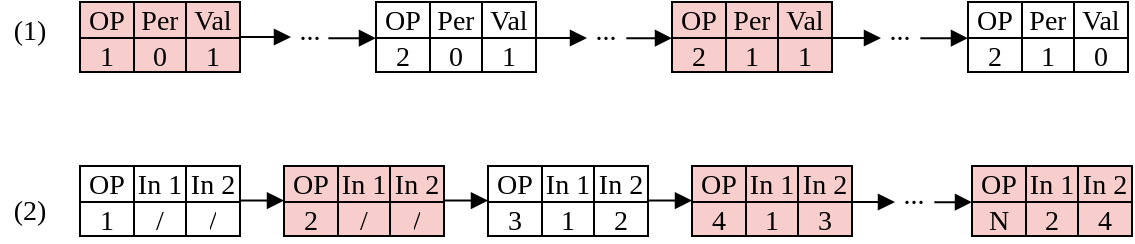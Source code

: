 <mxfile version="24.7.2" type="github">
  <diagram name="第 1 页" id="wWWji1S4WTed1VP1iQNv">
    <mxGraphModel dx="810" dy="458" grid="1" gridSize="10" guides="1" tooltips="1" connect="1" arrows="1" fold="1" page="1" pageScale="1" pageWidth="827" pageHeight="1169" math="0" shadow="0">
      <root>
        <mxCell id="0" />
        <mxCell id="1" parent="0" />
        <mxCell id="07GPoM1qew-r4MaV3AXR-14" value="&lt;font style=&quot;font-size: 14px;&quot;&gt;(1)&lt;/font&gt;" style="text;html=1;align=center;verticalAlign=middle;whiteSpace=wrap;rounded=0;fontFamily=Times New Roman;fontSize=14;" parent="1" vertex="1">
          <mxGeometry y="260" width="30" height="30" as="geometry" />
        </mxCell>
        <mxCell id="07GPoM1qew-r4MaV3AXR-15" value="&lt;font style=&quot;font-size: 14px;&quot;&gt;(2)&lt;/font&gt;" style="text;html=1;align=center;verticalAlign=middle;whiteSpace=wrap;rounded=0;fontFamily=Times New Roman;fontSize=14;" parent="1" vertex="1">
          <mxGeometry y="350" width="30" height="30" as="geometry" />
        </mxCell>
        <mxCell id="8Hu3aN6Surj9BdlVhD6L-63" style="edgeStyle=orthogonalEdgeStyle;rounded=0;orthogonalLoop=1;jettySize=auto;html=1;exitX=1;exitY=0.5;exitDx=0;exitDy=0;endArrow=block;endFill=1;entryX=0.024;entryY=0.831;entryDx=0;entryDy=0;entryPerimeter=0;verticalAlign=bottom;fontFamily=Times New Roman;fontSize=14;" parent="1" source="8Hu3aN6Surj9BdlVhD6L-9" target="8Hu3aN6Surj9BdlVhD6L-65" edge="1">
          <mxGeometry relative="1" as="geometry">
            <mxPoint x="140" y="277.381" as="targetPoint" />
          </mxGeometry>
        </mxCell>
        <mxCell id="8Hu3aN6Surj9BdlVhD6L-9" value="" style="shape=table;startSize=0;container=1;collapsible=0;childLayout=tableLayout;fillColor=#F8CECC;verticalAlign=bottom;fillStyle=auto;strokeColor=default;fontFamily=Times New Roman;fontSize=14;" parent="1" vertex="1">
          <mxGeometry x="40" y="260" width="80" height="35" as="geometry" />
        </mxCell>
        <mxCell id="8Hu3aN6Surj9BdlVhD6L-10" value="" style="shape=tableRow;horizontal=0;startSize=0;swimlaneHead=0;swimlaneBody=0;strokeColor=inherit;top=0;left=0;bottom=0;right=0;collapsible=0;dropTarget=0;fillColor=none;points=[[0,0.5],[1,0.5]];portConstraint=eastwest;verticalAlign=bottom;fontFamily=Times New Roman;fontSize=14;" parent="8Hu3aN6Surj9BdlVhD6L-9" vertex="1">
          <mxGeometry width="80" height="18" as="geometry" />
        </mxCell>
        <mxCell id="8Hu3aN6Surj9BdlVhD6L-11" value="OP" style="shape=partialRectangle;html=1;whiteSpace=wrap;connectable=0;strokeColor=inherit;overflow=hidden;fillColor=none;top=0;left=0;bottom=0;right=0;pointerEvents=1;verticalAlign=bottom;fontFamily=Times New Roman;fontSize=14;" parent="8Hu3aN6Surj9BdlVhD6L-10" vertex="1">
          <mxGeometry width="27" height="18" as="geometry">
            <mxRectangle width="27" height="18" as="alternateBounds" />
          </mxGeometry>
        </mxCell>
        <mxCell id="8Hu3aN6Surj9BdlVhD6L-12" value="Per" style="shape=partialRectangle;html=1;whiteSpace=wrap;connectable=0;strokeColor=inherit;overflow=hidden;fillColor=none;top=0;left=0;bottom=0;right=0;pointerEvents=1;verticalAlign=bottom;fontFamily=Times New Roman;fontSize=14;" parent="8Hu3aN6Surj9BdlVhD6L-10" vertex="1">
          <mxGeometry x="27" width="26" height="18" as="geometry">
            <mxRectangle width="26" height="18" as="alternateBounds" />
          </mxGeometry>
        </mxCell>
        <mxCell id="8Hu3aN6Surj9BdlVhD6L-13" value="Val" style="shape=partialRectangle;html=1;whiteSpace=wrap;connectable=0;strokeColor=inherit;overflow=hidden;fillColor=none;top=0;left=0;bottom=0;right=0;pointerEvents=1;verticalAlign=bottom;fontFamily=Times New Roman;fontSize=14;" parent="8Hu3aN6Surj9BdlVhD6L-10" vertex="1">
          <mxGeometry x="53" width="27" height="18" as="geometry">
            <mxRectangle width="27" height="18" as="alternateBounds" />
          </mxGeometry>
        </mxCell>
        <mxCell id="8Hu3aN6Surj9BdlVhD6L-14" value="" style="shape=tableRow;horizontal=0;startSize=0;swimlaneHead=0;swimlaneBody=0;strokeColor=inherit;top=0;left=0;bottom=0;right=0;collapsible=0;dropTarget=0;fillColor=none;points=[[0,0.5],[1,0.5]];portConstraint=eastwest;verticalAlign=bottom;fontFamily=Times New Roman;fontSize=14;" parent="8Hu3aN6Surj9BdlVhD6L-9" vertex="1">
          <mxGeometry y="18" width="80" height="17" as="geometry" />
        </mxCell>
        <mxCell id="8Hu3aN6Surj9BdlVhD6L-15" value="1" style="shape=partialRectangle;html=1;whiteSpace=wrap;connectable=0;strokeColor=inherit;overflow=hidden;fillColor=none;top=0;left=0;bottom=0;right=0;pointerEvents=1;verticalAlign=bottom;fontFamily=Times New Roman;fontSize=14;" parent="8Hu3aN6Surj9BdlVhD6L-14" vertex="1">
          <mxGeometry width="27" height="17" as="geometry">
            <mxRectangle width="27" height="17" as="alternateBounds" />
          </mxGeometry>
        </mxCell>
        <mxCell id="8Hu3aN6Surj9BdlVhD6L-16" value="0" style="shape=partialRectangle;html=1;whiteSpace=wrap;connectable=0;strokeColor=inherit;overflow=hidden;fillColor=none;top=0;left=0;bottom=0;right=0;pointerEvents=1;verticalAlign=bottom;fontFamily=Times New Roman;fontSize=14;" parent="8Hu3aN6Surj9BdlVhD6L-14" vertex="1">
          <mxGeometry x="27" width="26" height="17" as="geometry">
            <mxRectangle width="26" height="17" as="alternateBounds" />
          </mxGeometry>
        </mxCell>
        <mxCell id="8Hu3aN6Surj9BdlVhD6L-17" value="1" style="shape=partialRectangle;html=1;whiteSpace=wrap;connectable=0;strokeColor=inherit;overflow=hidden;fillColor=none;top=0;left=0;bottom=0;right=0;pointerEvents=1;verticalAlign=bottom;fontFamily=Times New Roman;fontSize=14;" parent="8Hu3aN6Surj9BdlVhD6L-14" vertex="1">
          <mxGeometry x="53" width="27" height="17" as="geometry">
            <mxRectangle width="27" height="17" as="alternateBounds" />
          </mxGeometry>
        </mxCell>
        <mxCell id="8Hu3aN6Surj9BdlVhD6L-36" value="" style="shape=table;startSize=0;container=1;collapsible=0;childLayout=tableLayout;fillColor=none;verticalAlign=bottom;fillStyle=hatch;fontFamily=Times New Roman;fontSize=14;" parent="1" vertex="1">
          <mxGeometry x="188" y="260" width="80" height="35" as="geometry" />
        </mxCell>
        <mxCell id="8Hu3aN6Surj9BdlVhD6L-37" value="" style="shape=tableRow;horizontal=0;startSize=0;swimlaneHead=0;swimlaneBody=0;strokeColor=inherit;top=0;left=0;bottom=0;right=0;collapsible=0;dropTarget=0;fillColor=none;points=[[0,0.5],[1,0.5]];portConstraint=eastwest;verticalAlign=bottom;fontFamily=Times New Roman;fontSize=14;" parent="8Hu3aN6Surj9BdlVhD6L-36" vertex="1">
          <mxGeometry width="80" height="18" as="geometry" />
        </mxCell>
        <mxCell id="8Hu3aN6Surj9BdlVhD6L-38" value="OP" style="shape=partialRectangle;html=1;whiteSpace=wrap;connectable=0;strokeColor=inherit;overflow=hidden;fillColor=none;top=0;left=0;bottom=0;right=0;pointerEvents=1;verticalAlign=bottom;fontFamily=Times New Roman;fontSize=14;" parent="8Hu3aN6Surj9BdlVhD6L-37" vertex="1">
          <mxGeometry width="27" height="18" as="geometry">
            <mxRectangle width="27" height="18" as="alternateBounds" />
          </mxGeometry>
        </mxCell>
        <mxCell id="8Hu3aN6Surj9BdlVhD6L-39" value="Per" style="shape=partialRectangle;html=1;whiteSpace=wrap;connectable=0;strokeColor=inherit;overflow=hidden;fillColor=none;top=0;left=0;bottom=0;right=0;pointerEvents=1;verticalAlign=bottom;fontFamily=Times New Roman;fontSize=14;" parent="8Hu3aN6Surj9BdlVhD6L-37" vertex="1">
          <mxGeometry x="27" width="26" height="18" as="geometry">
            <mxRectangle width="26" height="18" as="alternateBounds" />
          </mxGeometry>
        </mxCell>
        <mxCell id="8Hu3aN6Surj9BdlVhD6L-40" value="Val" style="shape=partialRectangle;html=1;whiteSpace=wrap;connectable=0;strokeColor=inherit;overflow=hidden;fillColor=none;top=0;left=0;bottom=0;right=0;pointerEvents=1;verticalAlign=bottom;fontFamily=Times New Roman;fontSize=14;" parent="8Hu3aN6Surj9BdlVhD6L-37" vertex="1">
          <mxGeometry x="53" width="27" height="18" as="geometry">
            <mxRectangle width="27" height="18" as="alternateBounds" />
          </mxGeometry>
        </mxCell>
        <mxCell id="8Hu3aN6Surj9BdlVhD6L-41" value="" style="shape=tableRow;horizontal=0;startSize=0;swimlaneHead=0;swimlaneBody=0;strokeColor=inherit;top=0;left=0;bottom=0;right=0;collapsible=0;dropTarget=0;fillColor=none;points=[[0,0.5],[1,0.5]];portConstraint=eastwest;verticalAlign=bottom;fontFamily=Times New Roman;fontSize=14;" parent="8Hu3aN6Surj9BdlVhD6L-36" vertex="1">
          <mxGeometry y="18" width="80" height="17" as="geometry" />
        </mxCell>
        <mxCell id="8Hu3aN6Surj9BdlVhD6L-42" value="2" style="shape=partialRectangle;html=1;whiteSpace=wrap;connectable=0;strokeColor=inherit;overflow=hidden;fillColor=none;top=0;left=0;bottom=0;right=0;pointerEvents=1;verticalAlign=bottom;fontFamily=Times New Roman;fontSize=14;" parent="8Hu3aN6Surj9BdlVhD6L-41" vertex="1">
          <mxGeometry width="27" height="17" as="geometry">
            <mxRectangle width="27" height="17" as="alternateBounds" />
          </mxGeometry>
        </mxCell>
        <mxCell id="8Hu3aN6Surj9BdlVhD6L-43" value="0" style="shape=partialRectangle;html=1;whiteSpace=wrap;connectable=0;strokeColor=inherit;overflow=hidden;fillColor=none;top=0;left=0;bottom=0;right=0;pointerEvents=1;verticalAlign=bottom;fontFamily=Times New Roman;fontSize=14;" parent="8Hu3aN6Surj9BdlVhD6L-41" vertex="1">
          <mxGeometry x="27" width="26" height="17" as="geometry">
            <mxRectangle width="26" height="17" as="alternateBounds" />
          </mxGeometry>
        </mxCell>
        <mxCell id="8Hu3aN6Surj9BdlVhD6L-44" value="1" style="shape=partialRectangle;html=1;whiteSpace=wrap;connectable=0;strokeColor=inherit;overflow=hidden;fillColor=none;top=0;left=0;bottom=0;right=0;pointerEvents=1;verticalAlign=bottom;fontFamily=Times New Roman;fontSize=14;" parent="8Hu3aN6Surj9BdlVhD6L-41" vertex="1">
          <mxGeometry x="53" width="27" height="17" as="geometry">
            <mxRectangle width="27" height="17" as="alternateBounds" />
          </mxGeometry>
        </mxCell>
        <mxCell id="8Hu3aN6Surj9BdlVhD6L-54" value="" style="shape=table;startSize=0;container=1;collapsible=0;childLayout=tableLayout;fillColor=#F8CECC;verticalAlign=bottom;fontFamily=Times New Roman;fontSize=14;" parent="1" vertex="1">
          <mxGeometry x="336" y="260" width="80" height="35" as="geometry" />
        </mxCell>
        <mxCell id="8Hu3aN6Surj9BdlVhD6L-55" value="" style="shape=tableRow;horizontal=0;startSize=0;swimlaneHead=0;swimlaneBody=0;strokeColor=inherit;top=0;left=0;bottom=0;right=0;collapsible=0;dropTarget=0;fillColor=none;points=[[0,0.5],[1,0.5]];portConstraint=eastwest;verticalAlign=bottom;fontFamily=Times New Roman;fontSize=14;" parent="8Hu3aN6Surj9BdlVhD6L-54" vertex="1">
          <mxGeometry width="80" height="18" as="geometry" />
        </mxCell>
        <mxCell id="8Hu3aN6Surj9BdlVhD6L-56" value="OP" style="shape=partialRectangle;html=1;whiteSpace=wrap;connectable=0;strokeColor=inherit;overflow=hidden;fillColor=none;top=0;left=0;bottom=0;right=0;pointerEvents=1;verticalAlign=bottom;fontFamily=Times New Roman;fontSize=14;" parent="8Hu3aN6Surj9BdlVhD6L-55" vertex="1">
          <mxGeometry width="27" height="18" as="geometry">
            <mxRectangle width="27" height="18" as="alternateBounds" />
          </mxGeometry>
        </mxCell>
        <mxCell id="8Hu3aN6Surj9BdlVhD6L-57" value="Per" style="shape=partialRectangle;html=1;whiteSpace=wrap;connectable=0;strokeColor=inherit;overflow=hidden;fillColor=none;top=0;left=0;bottom=0;right=0;pointerEvents=1;verticalAlign=bottom;fontFamily=Times New Roman;fontSize=14;" parent="8Hu3aN6Surj9BdlVhD6L-55" vertex="1">
          <mxGeometry x="27" width="26" height="18" as="geometry">
            <mxRectangle width="26" height="18" as="alternateBounds" />
          </mxGeometry>
        </mxCell>
        <mxCell id="8Hu3aN6Surj9BdlVhD6L-58" value="Val" style="shape=partialRectangle;html=1;whiteSpace=wrap;connectable=0;strokeColor=inherit;overflow=hidden;fillColor=none;top=0;left=0;bottom=0;right=0;pointerEvents=1;verticalAlign=bottom;fontFamily=Times New Roman;fontSize=14;" parent="8Hu3aN6Surj9BdlVhD6L-55" vertex="1">
          <mxGeometry x="53" width="27" height="18" as="geometry">
            <mxRectangle width="27" height="18" as="alternateBounds" />
          </mxGeometry>
        </mxCell>
        <mxCell id="8Hu3aN6Surj9BdlVhD6L-59" value="" style="shape=tableRow;horizontal=0;startSize=0;swimlaneHead=0;swimlaneBody=0;strokeColor=inherit;top=0;left=0;bottom=0;right=0;collapsible=0;dropTarget=0;fillColor=none;points=[[0,0.5],[1,0.5]];portConstraint=eastwest;verticalAlign=bottom;fontFamily=Times New Roman;fontSize=14;" parent="8Hu3aN6Surj9BdlVhD6L-54" vertex="1">
          <mxGeometry y="18" width="80" height="17" as="geometry" />
        </mxCell>
        <mxCell id="8Hu3aN6Surj9BdlVhD6L-60" value="2" style="shape=partialRectangle;html=1;whiteSpace=wrap;connectable=0;strokeColor=inherit;overflow=hidden;fillColor=none;top=0;left=0;bottom=0;right=0;pointerEvents=1;verticalAlign=bottom;fontFamily=Times New Roman;fontSize=14;" parent="8Hu3aN6Surj9BdlVhD6L-59" vertex="1">
          <mxGeometry width="27" height="17" as="geometry">
            <mxRectangle width="27" height="17" as="alternateBounds" />
          </mxGeometry>
        </mxCell>
        <mxCell id="8Hu3aN6Surj9BdlVhD6L-61" value="1" style="shape=partialRectangle;html=1;whiteSpace=wrap;connectable=0;strokeColor=inherit;overflow=hidden;fillColor=none;top=0;left=0;bottom=0;right=0;pointerEvents=1;verticalAlign=bottom;fontFamily=Times New Roman;fontSize=14;" parent="8Hu3aN6Surj9BdlVhD6L-59" vertex="1">
          <mxGeometry x="27" width="26" height="17" as="geometry">
            <mxRectangle width="26" height="17" as="alternateBounds" />
          </mxGeometry>
        </mxCell>
        <mxCell id="8Hu3aN6Surj9BdlVhD6L-62" value="1" style="shape=partialRectangle;html=1;whiteSpace=wrap;connectable=0;strokeColor=inherit;overflow=hidden;fillColor=none;top=0;left=0;bottom=0;right=0;pointerEvents=1;verticalAlign=bottom;fontFamily=Times New Roman;fontSize=14;" parent="8Hu3aN6Surj9BdlVhD6L-59" vertex="1">
          <mxGeometry x="53" width="27" height="17" as="geometry">
            <mxRectangle width="27" height="17" as="alternateBounds" />
          </mxGeometry>
        </mxCell>
        <mxCell id="8Hu3aN6Surj9BdlVhD6L-64" style="edgeStyle=orthogonalEdgeStyle;rounded=0;orthogonalLoop=1;jettySize=auto;html=1;exitX=1.009;exitY=0.887;exitDx=0;exitDy=0;endArrow=block;endFill=1;exitPerimeter=0;verticalAlign=bottom;fontFamily=Times New Roman;fontSize=14;" parent="1" edge="1">
          <mxGeometry relative="1" as="geometry">
            <mxPoint x="188" y="277.381" as="targetPoint" />
            <mxPoint x="164.18" y="278.096" as="sourcePoint" />
          </mxGeometry>
        </mxCell>
        <mxCell id="8Hu3aN6Surj9BdlVhD6L-65" value="..." style="text;html=1;align=center;verticalAlign=middle;whiteSpace=wrap;rounded=0;fontFamily=Times New Roman;fontSize=14;" parent="1" vertex="1">
          <mxGeometry x="145" y="271" width="20" height="8" as="geometry" />
        </mxCell>
        <mxCell id="8Hu3aN6Surj9BdlVhD6L-66" style="edgeStyle=orthogonalEdgeStyle;rounded=0;orthogonalLoop=1;jettySize=auto;html=1;exitX=1;exitY=0.5;exitDx=0;exitDy=0;endArrow=block;endFill=1;entryX=0.024;entryY=0.831;entryDx=0;entryDy=0;entryPerimeter=0;verticalAlign=bottom;fontFamily=Times New Roman;fontSize=14;" parent="1" target="8Hu3aN6Surj9BdlVhD6L-68" edge="1">
          <mxGeometry relative="1" as="geometry">
            <mxPoint x="288" y="277.381" as="targetPoint" />
            <mxPoint x="268" y="278" as="sourcePoint" />
          </mxGeometry>
        </mxCell>
        <mxCell id="8Hu3aN6Surj9BdlVhD6L-67" style="edgeStyle=orthogonalEdgeStyle;rounded=0;orthogonalLoop=1;jettySize=auto;html=1;exitX=1.009;exitY=0.887;exitDx=0;exitDy=0;endArrow=block;endFill=1;exitPerimeter=0;verticalAlign=bottom;fontFamily=Times New Roman;fontSize=14;" parent="1" source="8Hu3aN6Surj9BdlVhD6L-68" edge="1">
          <mxGeometry relative="1" as="geometry">
            <mxPoint x="336" y="277.381" as="targetPoint" />
            <mxPoint x="318" y="278" as="sourcePoint" />
          </mxGeometry>
        </mxCell>
        <mxCell id="8Hu3aN6Surj9BdlVhD6L-68" value="..." style="text;html=1;align=center;verticalAlign=middle;whiteSpace=wrap;rounded=0;fontFamily=Times New Roman;fontSize=14;" parent="1" vertex="1">
          <mxGeometry x="293" y="271" width="20" height="8" as="geometry" />
        </mxCell>
        <mxCell id="8Hu3aN6Surj9BdlVhD6L-69" value="" style="shape=table;startSize=0;container=1;collapsible=0;childLayout=tableLayout;fillColor=none;verticalAlign=bottom;fillStyle=hatch;fontFamily=Times New Roman;fontSize=14;" parent="1" vertex="1">
          <mxGeometry x="40" y="342" width="80" height="35" as="geometry" />
        </mxCell>
        <mxCell id="8Hu3aN6Surj9BdlVhD6L-70" value="" style="shape=tableRow;horizontal=0;startSize=0;swimlaneHead=0;swimlaneBody=0;strokeColor=inherit;top=0;left=0;bottom=0;right=0;collapsible=0;dropTarget=0;fillColor=none;points=[[0,0.5],[1,0.5]];portConstraint=eastwest;verticalAlign=bottom;fontFamily=Times New Roman;fontSize=14;" parent="8Hu3aN6Surj9BdlVhD6L-69" vertex="1">
          <mxGeometry width="80" height="18" as="geometry" />
        </mxCell>
        <mxCell id="8Hu3aN6Surj9BdlVhD6L-71" value="OP" style="shape=partialRectangle;html=1;whiteSpace=wrap;connectable=0;strokeColor=inherit;overflow=hidden;fillColor=none;top=0;left=0;bottom=0;right=0;pointerEvents=1;verticalAlign=bottom;fontFamily=Times New Roman;fontSize=14;" parent="8Hu3aN6Surj9BdlVhD6L-70" vertex="1">
          <mxGeometry width="27" height="18" as="geometry">
            <mxRectangle width="27" height="18" as="alternateBounds" />
          </mxGeometry>
        </mxCell>
        <mxCell id="8Hu3aN6Surj9BdlVhD6L-72" value="In 1" style="shape=partialRectangle;html=1;whiteSpace=wrap;connectable=0;strokeColor=inherit;overflow=hidden;fillColor=none;top=0;left=0;bottom=0;right=0;pointerEvents=1;verticalAlign=bottom;fontFamily=Times New Roman;fontSize=14;" parent="8Hu3aN6Surj9BdlVhD6L-70" vertex="1">
          <mxGeometry x="27" width="26" height="18" as="geometry">
            <mxRectangle width="26" height="18" as="alternateBounds" />
          </mxGeometry>
        </mxCell>
        <mxCell id="8Hu3aN6Surj9BdlVhD6L-73" value="In 2" style="shape=partialRectangle;html=1;whiteSpace=wrap;connectable=0;strokeColor=inherit;overflow=hidden;fillColor=none;top=0;left=0;bottom=0;right=0;pointerEvents=1;verticalAlign=bottom;fontFamily=Times New Roman;fontSize=14;" parent="8Hu3aN6Surj9BdlVhD6L-70" vertex="1">
          <mxGeometry x="53" width="27" height="18" as="geometry">
            <mxRectangle width="27" height="18" as="alternateBounds" />
          </mxGeometry>
        </mxCell>
        <mxCell id="8Hu3aN6Surj9BdlVhD6L-74" value="" style="shape=tableRow;horizontal=0;startSize=0;swimlaneHead=0;swimlaneBody=0;strokeColor=inherit;top=0;left=0;bottom=0;right=0;collapsible=0;dropTarget=0;fillColor=none;points=[[0,0.5],[1,0.5]];portConstraint=eastwest;verticalAlign=bottom;fontFamily=Times New Roman;fontSize=14;" parent="8Hu3aN6Surj9BdlVhD6L-69" vertex="1">
          <mxGeometry y="18" width="80" height="17" as="geometry" />
        </mxCell>
        <mxCell id="8Hu3aN6Surj9BdlVhD6L-75" value="1" style="shape=partialRectangle;html=1;whiteSpace=wrap;connectable=0;strokeColor=inherit;overflow=hidden;fillColor=none;top=0;left=0;bottom=0;right=0;pointerEvents=1;verticalAlign=bottom;fontFamily=Times New Roman;fontSize=14;" parent="8Hu3aN6Surj9BdlVhD6L-74" vertex="1">
          <mxGeometry width="27" height="17" as="geometry">
            <mxRectangle width="27" height="17" as="alternateBounds" />
          </mxGeometry>
        </mxCell>
        <mxCell id="8Hu3aN6Surj9BdlVhD6L-76" value="/" style="shape=partialRectangle;html=1;whiteSpace=wrap;connectable=0;strokeColor=inherit;overflow=hidden;fillColor=none;top=0;left=0;bottom=0;right=0;pointerEvents=1;verticalAlign=bottom;fillStyle=auto;fontFamily=Times New Roman;fontSize=14;" parent="8Hu3aN6Surj9BdlVhD6L-74" vertex="1">
          <mxGeometry x="27" width="26" height="17" as="geometry">
            <mxRectangle width="26" height="17" as="alternateBounds" />
          </mxGeometry>
        </mxCell>
        <mxCell id="8Hu3aN6Surj9BdlVhD6L-77" value="/" style="shape=partialRectangle;html=1;whiteSpace=wrap;connectable=0;strokeColor=inherit;overflow=hidden;fillColor=none;top=0;left=0;bottom=0;right=0;pointerEvents=1;verticalAlign=bottom;fontFamily=Times New Roman;fontSize=14;" parent="8Hu3aN6Surj9BdlVhD6L-74" vertex="1">
          <mxGeometry x="53" width="27" height="17" as="geometry">
            <mxRectangle width="27" height="17" as="alternateBounds" />
          </mxGeometry>
        </mxCell>
        <mxCell id="8Hu3aN6Surj9BdlVhD6L-78" value="" style="shape=table;startSize=0;container=1;collapsible=0;childLayout=tableLayout;fillColor=#F8CECC;verticalAlign=bottom;fontFamily=Times New Roman;fontSize=14;" parent="1" vertex="1">
          <mxGeometry x="142" y="342" width="80" height="35" as="geometry" />
        </mxCell>
        <mxCell id="8Hu3aN6Surj9BdlVhD6L-79" value="" style="shape=tableRow;horizontal=0;startSize=0;swimlaneHead=0;swimlaneBody=0;strokeColor=inherit;top=0;left=0;bottom=0;right=0;collapsible=0;dropTarget=0;fillColor=none;points=[[0,0.5],[1,0.5]];portConstraint=eastwest;verticalAlign=bottom;fontFamily=Times New Roman;fontSize=14;" parent="8Hu3aN6Surj9BdlVhD6L-78" vertex="1">
          <mxGeometry width="80" height="18" as="geometry" />
        </mxCell>
        <mxCell id="8Hu3aN6Surj9BdlVhD6L-80" value="OP" style="shape=partialRectangle;html=1;whiteSpace=wrap;connectable=0;strokeColor=inherit;overflow=hidden;fillColor=none;top=0;left=0;bottom=0;right=0;pointerEvents=1;verticalAlign=bottom;fontFamily=Times New Roman;fontSize=14;" parent="8Hu3aN6Surj9BdlVhD6L-79" vertex="1">
          <mxGeometry width="27" height="18" as="geometry">
            <mxRectangle width="27" height="18" as="alternateBounds" />
          </mxGeometry>
        </mxCell>
        <mxCell id="8Hu3aN6Surj9BdlVhD6L-81" value="In 1" style="shape=partialRectangle;html=1;whiteSpace=wrap;connectable=0;strokeColor=inherit;overflow=hidden;fillColor=none;top=0;left=0;bottom=0;right=0;pointerEvents=1;verticalAlign=bottom;fontFamily=Times New Roman;fontSize=14;" parent="8Hu3aN6Surj9BdlVhD6L-79" vertex="1">
          <mxGeometry x="27" width="26" height="18" as="geometry">
            <mxRectangle width="26" height="18" as="alternateBounds" />
          </mxGeometry>
        </mxCell>
        <mxCell id="8Hu3aN6Surj9BdlVhD6L-82" value="In 2" style="shape=partialRectangle;html=1;whiteSpace=wrap;connectable=0;strokeColor=inherit;overflow=hidden;fillColor=none;top=0;left=0;bottom=0;right=0;pointerEvents=1;verticalAlign=bottom;fontFamily=Times New Roman;fontSize=14;" parent="8Hu3aN6Surj9BdlVhD6L-79" vertex="1">
          <mxGeometry x="53" width="27" height="18" as="geometry">
            <mxRectangle width="27" height="18" as="alternateBounds" />
          </mxGeometry>
        </mxCell>
        <mxCell id="8Hu3aN6Surj9BdlVhD6L-83" value="" style="shape=tableRow;horizontal=0;startSize=0;swimlaneHead=0;swimlaneBody=0;strokeColor=inherit;top=0;left=0;bottom=0;right=0;collapsible=0;dropTarget=0;fillColor=none;points=[[0,0.5],[1,0.5]];portConstraint=eastwest;verticalAlign=bottom;fontFamily=Times New Roman;fontSize=14;" parent="8Hu3aN6Surj9BdlVhD6L-78" vertex="1">
          <mxGeometry y="18" width="80" height="17" as="geometry" />
        </mxCell>
        <mxCell id="8Hu3aN6Surj9BdlVhD6L-84" value="2" style="shape=partialRectangle;html=1;whiteSpace=wrap;connectable=0;strokeColor=inherit;overflow=hidden;fillColor=none;top=0;left=0;bottom=0;right=0;pointerEvents=1;verticalAlign=bottom;fontFamily=Times New Roman;fontSize=14;" parent="8Hu3aN6Surj9BdlVhD6L-83" vertex="1">
          <mxGeometry width="27" height="17" as="geometry">
            <mxRectangle width="27" height="17" as="alternateBounds" />
          </mxGeometry>
        </mxCell>
        <mxCell id="8Hu3aN6Surj9BdlVhD6L-85" value="/" style="shape=partialRectangle;html=1;whiteSpace=wrap;connectable=0;strokeColor=inherit;overflow=hidden;fillColor=none;top=0;left=0;bottom=0;right=0;pointerEvents=1;verticalAlign=bottom;fontFamily=Times New Roman;fontSize=14;" parent="8Hu3aN6Surj9BdlVhD6L-83" vertex="1">
          <mxGeometry x="27" width="26" height="17" as="geometry">
            <mxRectangle width="26" height="17" as="alternateBounds" />
          </mxGeometry>
        </mxCell>
        <mxCell id="8Hu3aN6Surj9BdlVhD6L-86" value="/" style="shape=partialRectangle;html=1;whiteSpace=wrap;connectable=0;strokeColor=inherit;overflow=hidden;fillColor=none;top=0;left=0;bottom=0;right=0;pointerEvents=1;verticalAlign=bottom;fontFamily=Times New Roman;fontSize=14;" parent="8Hu3aN6Surj9BdlVhD6L-83" vertex="1">
          <mxGeometry x="53" width="27" height="17" as="geometry">
            <mxRectangle width="27" height="17" as="alternateBounds" />
          </mxGeometry>
        </mxCell>
        <mxCell id="8Hu3aN6Surj9BdlVhD6L-87" style="edgeStyle=orthogonalEdgeStyle;rounded=0;orthogonalLoop=1;jettySize=auto;html=1;exitX=1;exitY=0.5;exitDx=0;exitDy=0;endArrow=block;endFill=1;entryX=0.024;entryY=0.831;entryDx=0;entryDy=0;entryPerimeter=0;verticalAlign=bottom;fontFamily=Times New Roman;fontSize=14;" parent="1" target="8Hu3aN6Surj9BdlVhD6L-89" edge="1">
          <mxGeometry relative="1" as="geometry">
            <mxPoint x="436" y="277.381" as="targetPoint" />
            <mxPoint x="416" y="278" as="sourcePoint" />
          </mxGeometry>
        </mxCell>
        <mxCell id="8Hu3aN6Surj9BdlVhD6L-88" style="edgeStyle=orthogonalEdgeStyle;rounded=0;orthogonalLoop=1;jettySize=auto;html=1;exitX=1.009;exitY=0.887;exitDx=0;exitDy=0;endArrow=block;endFill=1;exitPerimeter=0;verticalAlign=bottom;fontFamily=Times New Roman;fontSize=14;" parent="1" edge="1">
          <mxGeometry relative="1" as="geometry">
            <mxPoint x="484" y="277.381" as="targetPoint" />
            <mxPoint x="460.18" y="278.096" as="sourcePoint" />
          </mxGeometry>
        </mxCell>
        <mxCell id="8Hu3aN6Surj9BdlVhD6L-89" value="..." style="text;html=1;align=center;verticalAlign=middle;whiteSpace=wrap;rounded=0;fontFamily=Times New Roman;fontSize=14;" parent="1" vertex="1">
          <mxGeometry x="440" y="271" width="20" height="8" as="geometry" />
        </mxCell>
        <mxCell id="8Hu3aN6Surj9BdlVhD6L-90" value="" style="shape=table;startSize=0;container=1;collapsible=0;childLayout=tableLayout;fillColor=none;verticalAlign=bottom;fillStyle=hatch;fontFamily=Times New Roman;fontSize=14;" parent="1" vertex="1">
          <mxGeometry x="484" y="260" width="80" height="35" as="geometry" />
        </mxCell>
        <mxCell id="8Hu3aN6Surj9BdlVhD6L-91" value="" style="shape=tableRow;horizontal=0;startSize=0;swimlaneHead=0;swimlaneBody=0;strokeColor=inherit;top=0;left=0;bottom=0;right=0;collapsible=0;dropTarget=0;fillColor=none;points=[[0,0.5],[1,0.5]];portConstraint=eastwest;verticalAlign=bottom;fontFamily=Times New Roman;fontSize=14;" parent="8Hu3aN6Surj9BdlVhD6L-90" vertex="1">
          <mxGeometry width="80" height="18" as="geometry" />
        </mxCell>
        <mxCell id="8Hu3aN6Surj9BdlVhD6L-92" value="OP" style="shape=partialRectangle;html=1;whiteSpace=wrap;connectable=0;strokeColor=inherit;overflow=hidden;fillColor=none;top=0;left=0;bottom=0;right=0;pointerEvents=1;verticalAlign=bottom;fontFamily=Times New Roman;fontSize=14;" parent="8Hu3aN6Surj9BdlVhD6L-91" vertex="1">
          <mxGeometry width="27" height="18" as="geometry">
            <mxRectangle width="27" height="18" as="alternateBounds" />
          </mxGeometry>
        </mxCell>
        <mxCell id="8Hu3aN6Surj9BdlVhD6L-93" value="Per" style="shape=partialRectangle;html=1;whiteSpace=wrap;connectable=0;strokeColor=inherit;overflow=hidden;fillColor=none;top=0;left=0;bottom=0;right=0;pointerEvents=1;verticalAlign=bottom;fontFamily=Times New Roman;fontSize=14;" parent="8Hu3aN6Surj9BdlVhD6L-91" vertex="1">
          <mxGeometry x="27" width="26" height="18" as="geometry">
            <mxRectangle width="26" height="18" as="alternateBounds" />
          </mxGeometry>
        </mxCell>
        <mxCell id="8Hu3aN6Surj9BdlVhD6L-94" value="Val" style="shape=partialRectangle;html=1;whiteSpace=wrap;connectable=0;strokeColor=inherit;overflow=hidden;fillColor=none;top=0;left=0;bottom=0;right=0;pointerEvents=1;verticalAlign=bottom;fontFamily=Times New Roman;fontSize=14;" parent="8Hu3aN6Surj9BdlVhD6L-91" vertex="1">
          <mxGeometry x="53" width="27" height="18" as="geometry">
            <mxRectangle width="27" height="18" as="alternateBounds" />
          </mxGeometry>
        </mxCell>
        <mxCell id="8Hu3aN6Surj9BdlVhD6L-95" value="" style="shape=tableRow;horizontal=0;startSize=0;swimlaneHead=0;swimlaneBody=0;strokeColor=inherit;top=0;left=0;bottom=0;right=0;collapsible=0;dropTarget=0;fillColor=none;points=[[0,0.5],[1,0.5]];portConstraint=eastwest;verticalAlign=bottom;fontFamily=Times New Roman;fontSize=14;" parent="8Hu3aN6Surj9BdlVhD6L-90" vertex="1">
          <mxGeometry y="18" width="80" height="17" as="geometry" />
        </mxCell>
        <mxCell id="8Hu3aN6Surj9BdlVhD6L-96" value="2" style="shape=partialRectangle;html=1;whiteSpace=wrap;connectable=0;strokeColor=inherit;overflow=hidden;fillColor=none;top=0;left=0;bottom=0;right=0;pointerEvents=1;verticalAlign=bottom;fontFamily=Times New Roman;fontSize=14;" parent="8Hu3aN6Surj9BdlVhD6L-95" vertex="1">
          <mxGeometry width="27" height="17" as="geometry">
            <mxRectangle width="27" height="17" as="alternateBounds" />
          </mxGeometry>
        </mxCell>
        <mxCell id="8Hu3aN6Surj9BdlVhD6L-97" value="1" style="shape=partialRectangle;html=1;whiteSpace=wrap;connectable=0;strokeColor=inherit;overflow=hidden;fillColor=none;top=0;left=0;bottom=0;right=0;pointerEvents=1;verticalAlign=bottom;fontFamily=Times New Roman;fontSize=14;" parent="8Hu3aN6Surj9BdlVhD6L-95" vertex="1">
          <mxGeometry x="27" width="26" height="17" as="geometry">
            <mxRectangle width="26" height="17" as="alternateBounds" />
          </mxGeometry>
        </mxCell>
        <mxCell id="8Hu3aN6Surj9BdlVhD6L-98" value="0" style="shape=partialRectangle;html=1;whiteSpace=wrap;connectable=0;strokeColor=inherit;overflow=hidden;fillColor=none;top=0;left=0;bottom=0;right=0;pointerEvents=1;verticalAlign=bottom;fontFamily=Times New Roman;fontSize=14;" parent="8Hu3aN6Surj9BdlVhD6L-95" vertex="1">
          <mxGeometry x="53" width="27" height="17" as="geometry">
            <mxRectangle width="27" height="17" as="alternateBounds" />
          </mxGeometry>
        </mxCell>
        <mxCell id="8Hu3aN6Surj9BdlVhD6L-99" value="" style="shape=table;startSize=0;container=1;collapsible=0;childLayout=tableLayout;fillColor=none;verticalAlign=bottom;fillStyle=hatch;fontFamily=Times New Roman;fontSize=14;" parent="1" vertex="1">
          <mxGeometry x="244" y="342" width="80" height="35" as="geometry" />
        </mxCell>
        <mxCell id="8Hu3aN6Surj9BdlVhD6L-100" value="" style="shape=tableRow;horizontal=0;startSize=0;swimlaneHead=0;swimlaneBody=0;strokeColor=inherit;top=0;left=0;bottom=0;right=0;collapsible=0;dropTarget=0;fillColor=none;points=[[0,0.5],[1,0.5]];portConstraint=eastwest;verticalAlign=bottom;fontFamily=Times New Roman;fontSize=14;" parent="8Hu3aN6Surj9BdlVhD6L-99" vertex="1">
          <mxGeometry width="80" height="18" as="geometry" />
        </mxCell>
        <mxCell id="8Hu3aN6Surj9BdlVhD6L-101" value="OP" style="shape=partialRectangle;html=1;whiteSpace=wrap;connectable=0;strokeColor=inherit;overflow=hidden;fillColor=none;top=0;left=0;bottom=0;right=0;pointerEvents=1;verticalAlign=bottom;fontFamily=Times New Roman;fontSize=14;" parent="8Hu3aN6Surj9BdlVhD6L-100" vertex="1">
          <mxGeometry width="27" height="18" as="geometry">
            <mxRectangle width="27" height="18" as="alternateBounds" />
          </mxGeometry>
        </mxCell>
        <mxCell id="8Hu3aN6Surj9BdlVhD6L-102" value="In 1" style="shape=partialRectangle;html=1;whiteSpace=wrap;connectable=0;strokeColor=inherit;overflow=hidden;fillColor=none;top=0;left=0;bottom=0;right=0;pointerEvents=1;verticalAlign=bottom;fontFamily=Times New Roman;fontSize=14;" parent="8Hu3aN6Surj9BdlVhD6L-100" vertex="1">
          <mxGeometry x="27" width="26" height="18" as="geometry">
            <mxRectangle width="26" height="18" as="alternateBounds" />
          </mxGeometry>
        </mxCell>
        <mxCell id="8Hu3aN6Surj9BdlVhD6L-103" value="In 2" style="shape=partialRectangle;html=1;whiteSpace=wrap;connectable=0;strokeColor=inherit;overflow=hidden;fillColor=none;top=0;left=0;bottom=0;right=0;pointerEvents=1;verticalAlign=bottom;fontFamily=Times New Roman;fontSize=14;" parent="8Hu3aN6Surj9BdlVhD6L-100" vertex="1">
          <mxGeometry x="53" width="27" height="18" as="geometry">
            <mxRectangle width="27" height="18" as="alternateBounds" />
          </mxGeometry>
        </mxCell>
        <mxCell id="8Hu3aN6Surj9BdlVhD6L-104" value="" style="shape=tableRow;horizontal=0;startSize=0;swimlaneHead=0;swimlaneBody=0;strokeColor=inherit;top=0;left=0;bottom=0;right=0;collapsible=0;dropTarget=0;fillColor=none;points=[[0,0.5],[1,0.5]];portConstraint=eastwest;verticalAlign=bottom;fontFamily=Times New Roman;fontSize=14;" parent="8Hu3aN6Surj9BdlVhD6L-99" vertex="1">
          <mxGeometry y="18" width="80" height="17" as="geometry" />
        </mxCell>
        <mxCell id="8Hu3aN6Surj9BdlVhD6L-105" value="3" style="shape=partialRectangle;html=1;whiteSpace=wrap;connectable=0;strokeColor=inherit;overflow=hidden;fillColor=none;top=0;left=0;bottom=0;right=0;pointerEvents=1;verticalAlign=bottom;fontFamily=Times New Roman;fontSize=14;" parent="8Hu3aN6Surj9BdlVhD6L-104" vertex="1">
          <mxGeometry width="27" height="17" as="geometry">
            <mxRectangle width="27" height="17" as="alternateBounds" />
          </mxGeometry>
        </mxCell>
        <mxCell id="8Hu3aN6Surj9BdlVhD6L-106" value="1" style="shape=partialRectangle;html=1;whiteSpace=wrap;connectable=0;strokeColor=inherit;overflow=hidden;fillColor=none;top=0;left=0;bottom=0;right=0;pointerEvents=1;verticalAlign=bottom;fontFamily=Times New Roman;fontSize=14;" parent="8Hu3aN6Surj9BdlVhD6L-104" vertex="1">
          <mxGeometry x="27" width="26" height="17" as="geometry">
            <mxRectangle width="26" height="17" as="alternateBounds" />
          </mxGeometry>
        </mxCell>
        <mxCell id="8Hu3aN6Surj9BdlVhD6L-107" value="2" style="shape=partialRectangle;html=1;whiteSpace=wrap;connectable=0;strokeColor=inherit;overflow=hidden;fillColor=none;top=0;left=0;bottom=0;right=0;pointerEvents=1;verticalAlign=bottom;fontFamily=Times New Roman;fontSize=14;" parent="8Hu3aN6Surj9BdlVhD6L-104" vertex="1">
          <mxGeometry x="53" width="27" height="17" as="geometry">
            <mxRectangle width="27" height="17" as="alternateBounds" />
          </mxGeometry>
        </mxCell>
        <mxCell id="8Hu3aN6Surj9BdlVhD6L-108" value="" style="shape=table;startSize=0;container=1;collapsible=0;childLayout=tableLayout;fillColor=#F8CECC;verticalAlign=bottom;fillStyle=auto;fontFamily=Times New Roman;fontSize=14;" parent="1" vertex="1">
          <mxGeometry x="346" y="342" width="80" height="35" as="geometry" />
        </mxCell>
        <mxCell id="8Hu3aN6Surj9BdlVhD6L-109" value="" style="shape=tableRow;horizontal=0;startSize=0;swimlaneHead=0;swimlaneBody=0;strokeColor=inherit;top=0;left=0;bottom=0;right=0;collapsible=0;dropTarget=0;fillColor=none;points=[[0,0.5],[1,0.5]];portConstraint=eastwest;verticalAlign=bottom;fontFamily=Times New Roman;fontSize=14;" parent="8Hu3aN6Surj9BdlVhD6L-108" vertex="1">
          <mxGeometry width="80" height="18" as="geometry" />
        </mxCell>
        <mxCell id="8Hu3aN6Surj9BdlVhD6L-110" value="OP" style="shape=partialRectangle;html=1;whiteSpace=wrap;connectable=0;strokeColor=inherit;overflow=hidden;fillColor=none;top=0;left=0;bottom=0;right=0;pointerEvents=1;verticalAlign=bottom;fontFamily=Times New Roman;fontSize=14;" parent="8Hu3aN6Surj9BdlVhD6L-109" vertex="1">
          <mxGeometry width="27" height="18" as="geometry">
            <mxRectangle width="27" height="18" as="alternateBounds" />
          </mxGeometry>
        </mxCell>
        <mxCell id="8Hu3aN6Surj9BdlVhD6L-111" value="In 1" style="shape=partialRectangle;html=1;whiteSpace=wrap;connectable=0;strokeColor=inherit;overflow=hidden;fillColor=none;top=0;left=0;bottom=0;right=0;pointerEvents=1;verticalAlign=bottom;fontFamily=Times New Roman;fontSize=14;" parent="8Hu3aN6Surj9BdlVhD6L-109" vertex="1">
          <mxGeometry x="27" width="26" height="18" as="geometry">
            <mxRectangle width="26" height="18" as="alternateBounds" />
          </mxGeometry>
        </mxCell>
        <mxCell id="8Hu3aN6Surj9BdlVhD6L-112" value="In 2" style="shape=partialRectangle;html=1;whiteSpace=wrap;connectable=0;strokeColor=inherit;overflow=hidden;fillColor=none;top=0;left=0;bottom=0;right=0;pointerEvents=1;verticalAlign=bottom;fontFamily=Times New Roman;fontSize=14;" parent="8Hu3aN6Surj9BdlVhD6L-109" vertex="1">
          <mxGeometry x="53" width="27" height="18" as="geometry">
            <mxRectangle width="27" height="18" as="alternateBounds" />
          </mxGeometry>
        </mxCell>
        <mxCell id="8Hu3aN6Surj9BdlVhD6L-113" value="" style="shape=tableRow;horizontal=0;startSize=0;swimlaneHead=0;swimlaneBody=0;strokeColor=inherit;top=0;left=0;bottom=0;right=0;collapsible=0;dropTarget=0;fillColor=none;points=[[0,0.5],[1,0.5]];portConstraint=eastwest;verticalAlign=bottom;fontFamily=Times New Roman;fontSize=14;" parent="8Hu3aN6Surj9BdlVhD6L-108" vertex="1">
          <mxGeometry y="18" width="80" height="17" as="geometry" />
        </mxCell>
        <mxCell id="8Hu3aN6Surj9BdlVhD6L-114" value="4" style="shape=partialRectangle;html=1;whiteSpace=wrap;connectable=0;strokeColor=inherit;overflow=hidden;fillColor=none;top=0;left=0;bottom=0;right=0;pointerEvents=1;verticalAlign=bottom;fontFamily=Times New Roman;fontSize=14;" parent="8Hu3aN6Surj9BdlVhD6L-113" vertex="1">
          <mxGeometry width="27" height="17" as="geometry">
            <mxRectangle width="27" height="17" as="alternateBounds" />
          </mxGeometry>
        </mxCell>
        <mxCell id="8Hu3aN6Surj9BdlVhD6L-115" value="1" style="shape=partialRectangle;html=1;whiteSpace=wrap;connectable=0;strokeColor=inherit;overflow=hidden;fillColor=none;top=0;left=0;bottom=0;right=0;pointerEvents=1;verticalAlign=bottom;fontFamily=Times New Roman;fontSize=14;" parent="8Hu3aN6Surj9BdlVhD6L-113" vertex="1">
          <mxGeometry x="27" width="26" height="17" as="geometry">
            <mxRectangle width="26" height="17" as="alternateBounds" />
          </mxGeometry>
        </mxCell>
        <mxCell id="8Hu3aN6Surj9BdlVhD6L-116" value="3" style="shape=partialRectangle;html=1;whiteSpace=wrap;connectable=0;strokeColor=inherit;overflow=hidden;fillColor=none;top=0;left=0;bottom=0;right=0;pointerEvents=1;verticalAlign=bottom;fontFamily=Times New Roman;fontSize=14;" parent="8Hu3aN6Surj9BdlVhD6L-113" vertex="1">
          <mxGeometry x="53" width="27" height="17" as="geometry">
            <mxRectangle width="27" height="17" as="alternateBounds" />
          </mxGeometry>
        </mxCell>
        <mxCell id="8Hu3aN6Surj9BdlVhD6L-117" value="" style="shape=table;startSize=0;container=1;collapsible=0;childLayout=tableLayout;fillColor=#F8CECC;verticalAlign=bottom;fontFamily=Times New Roman;fontSize=14;" parent="1" vertex="1">
          <mxGeometry x="486" y="342" width="80" height="35" as="geometry" />
        </mxCell>
        <mxCell id="8Hu3aN6Surj9BdlVhD6L-118" value="" style="shape=tableRow;horizontal=0;startSize=0;swimlaneHead=0;swimlaneBody=0;strokeColor=inherit;top=0;left=0;bottom=0;right=0;collapsible=0;dropTarget=0;fillColor=none;points=[[0,0.5],[1,0.5]];portConstraint=eastwest;verticalAlign=bottom;fontFamily=Times New Roman;fontSize=14;" parent="8Hu3aN6Surj9BdlVhD6L-117" vertex="1">
          <mxGeometry width="80" height="18" as="geometry" />
        </mxCell>
        <mxCell id="8Hu3aN6Surj9BdlVhD6L-119" value="OP" style="shape=partialRectangle;html=1;whiteSpace=wrap;connectable=0;strokeColor=inherit;overflow=hidden;fillColor=none;top=0;left=0;bottom=0;right=0;pointerEvents=1;verticalAlign=bottom;fontFamily=Times New Roman;fontSize=14;" parent="8Hu3aN6Surj9BdlVhD6L-118" vertex="1">
          <mxGeometry width="27" height="18" as="geometry">
            <mxRectangle width="27" height="18" as="alternateBounds" />
          </mxGeometry>
        </mxCell>
        <mxCell id="8Hu3aN6Surj9BdlVhD6L-120" value="In 1" style="shape=partialRectangle;html=1;whiteSpace=wrap;connectable=0;strokeColor=inherit;overflow=hidden;fillColor=none;top=0;left=0;bottom=0;right=0;pointerEvents=1;verticalAlign=bottom;fontFamily=Times New Roman;fontSize=14;" parent="8Hu3aN6Surj9BdlVhD6L-118" vertex="1">
          <mxGeometry x="27" width="26" height="18" as="geometry">
            <mxRectangle width="26" height="18" as="alternateBounds" />
          </mxGeometry>
        </mxCell>
        <mxCell id="8Hu3aN6Surj9BdlVhD6L-121" value="In 2" style="shape=partialRectangle;html=1;whiteSpace=wrap;connectable=0;strokeColor=inherit;overflow=hidden;fillColor=none;top=0;left=0;bottom=0;right=0;pointerEvents=1;verticalAlign=bottom;fontFamily=Times New Roman;fontSize=14;" parent="8Hu3aN6Surj9BdlVhD6L-118" vertex="1">
          <mxGeometry x="53" width="27" height="18" as="geometry">
            <mxRectangle width="27" height="18" as="alternateBounds" />
          </mxGeometry>
        </mxCell>
        <mxCell id="8Hu3aN6Surj9BdlVhD6L-122" value="" style="shape=tableRow;horizontal=0;startSize=0;swimlaneHead=0;swimlaneBody=0;strokeColor=inherit;top=0;left=0;bottom=0;right=0;collapsible=0;dropTarget=0;fillColor=none;points=[[0,0.5],[1,0.5]];portConstraint=eastwest;verticalAlign=bottom;fontFamily=Times New Roman;fontSize=14;" parent="8Hu3aN6Surj9BdlVhD6L-117" vertex="1">
          <mxGeometry y="18" width="80" height="17" as="geometry" />
        </mxCell>
        <mxCell id="8Hu3aN6Surj9BdlVhD6L-123" value="N" style="shape=partialRectangle;html=1;whiteSpace=wrap;connectable=0;strokeColor=inherit;overflow=hidden;fillColor=none;top=0;left=0;bottom=0;right=0;pointerEvents=1;verticalAlign=bottom;fontFamily=Times New Roman;fontSize=14;" parent="8Hu3aN6Surj9BdlVhD6L-122" vertex="1">
          <mxGeometry width="27" height="17" as="geometry">
            <mxRectangle width="27" height="17" as="alternateBounds" />
          </mxGeometry>
        </mxCell>
        <mxCell id="8Hu3aN6Surj9BdlVhD6L-124" value="2" style="shape=partialRectangle;html=1;whiteSpace=wrap;connectable=0;strokeColor=inherit;overflow=hidden;fillColor=none;top=0;left=0;bottom=0;right=0;pointerEvents=1;verticalAlign=bottom;fontFamily=Times New Roman;fontSize=14;" parent="8Hu3aN6Surj9BdlVhD6L-122" vertex="1">
          <mxGeometry x="27" width="26" height="17" as="geometry">
            <mxRectangle width="26" height="17" as="alternateBounds" />
          </mxGeometry>
        </mxCell>
        <mxCell id="8Hu3aN6Surj9BdlVhD6L-125" value="4" style="shape=partialRectangle;html=1;whiteSpace=wrap;connectable=0;strokeColor=inherit;overflow=hidden;fillColor=none;top=0;left=0;bottom=0;right=0;pointerEvents=1;verticalAlign=bottom;fontFamily=Times New Roman;fontSize=14;" parent="8Hu3aN6Surj9BdlVhD6L-122" vertex="1">
          <mxGeometry x="53" width="27" height="17" as="geometry">
            <mxRectangle width="27" height="17" as="alternateBounds" />
          </mxGeometry>
        </mxCell>
        <mxCell id="8Hu3aN6Surj9BdlVhD6L-130" style="rounded=0;orthogonalLoop=1;jettySize=auto;html=1;exitX=1;exitY=0.5;exitDx=0;exitDy=0;entryX=0;entryY=0.5;entryDx=0;entryDy=0;fontFamily=Times New Roman;fontSize=14;endArrow=block;endFill=1;" parent="1" edge="1">
          <mxGeometry relative="1" as="geometry">
            <mxPoint x="222" y="359.26" as="sourcePoint" />
            <mxPoint x="244" y="359.26" as="targetPoint" />
          </mxGeometry>
        </mxCell>
        <mxCell id="8Hu3aN6Surj9BdlVhD6L-131" style="rounded=0;orthogonalLoop=1;jettySize=auto;html=1;exitX=1;exitY=0.5;exitDx=0;exitDy=0;entryX=0;entryY=0.5;entryDx=0;entryDy=0;fontFamily=Times New Roman;fontSize=14;endArrow=block;endFill=1;" parent="1" edge="1">
          <mxGeometry relative="1" as="geometry">
            <mxPoint x="120" y="359.26" as="sourcePoint" />
            <mxPoint x="142" y="359.26" as="targetPoint" />
          </mxGeometry>
        </mxCell>
        <mxCell id="8Hu3aN6Surj9BdlVhD6L-132" style="rounded=0;orthogonalLoop=1;jettySize=auto;html=1;exitX=1;exitY=0.5;exitDx=0;exitDy=0;entryX=0;entryY=0.5;entryDx=0;entryDy=0;fontFamily=Times New Roman;fontSize=14;endArrow=block;endFill=1;" parent="1" edge="1">
          <mxGeometry relative="1" as="geometry">
            <mxPoint x="324" y="359.26" as="sourcePoint" />
            <mxPoint x="346" y="359.26" as="targetPoint" />
          </mxGeometry>
        </mxCell>
        <mxCell id="8Hu3aN6Surj9BdlVhD6L-135" style="edgeStyle=orthogonalEdgeStyle;rounded=0;orthogonalLoop=1;jettySize=auto;html=1;exitX=1;exitY=0.5;exitDx=0;exitDy=0;endArrow=block;endFill=1;entryX=0.024;entryY=0.831;entryDx=0;entryDy=0;entryPerimeter=0;verticalAlign=bottom;fontFamily=Times New Roman;fontSize=14;" parent="1" target="8Hu3aN6Surj9BdlVhD6L-137" edge="1">
          <mxGeometry relative="1" as="geometry">
            <mxPoint x="446" y="359.381" as="targetPoint" />
            <mxPoint x="426" y="360" as="sourcePoint" />
          </mxGeometry>
        </mxCell>
        <mxCell id="8Hu3aN6Surj9BdlVhD6L-136" style="edgeStyle=orthogonalEdgeStyle;rounded=0;orthogonalLoop=1;jettySize=auto;html=1;exitX=1.009;exitY=0.887;exitDx=0;exitDy=0;endArrow=block;endFill=1;exitPerimeter=0;verticalAlign=bottom;fontFamily=Times New Roman;fontSize=14;" parent="1" source="8Hu3aN6Surj9BdlVhD6L-137" edge="1">
          <mxGeometry relative="1" as="geometry">
            <mxPoint x="486" y="359.381" as="targetPoint" />
            <mxPoint x="471" y="360" as="sourcePoint" />
          </mxGeometry>
        </mxCell>
        <mxCell id="8Hu3aN6Surj9BdlVhD6L-137" value="..." style="text;html=1;align=center;verticalAlign=middle;whiteSpace=wrap;rounded=0;fontFamily=Times New Roman;fontSize=14;" parent="1" vertex="1">
          <mxGeometry x="447" y="353" width="20" height="8" as="geometry" />
        </mxCell>
      </root>
    </mxGraphModel>
  </diagram>
</mxfile>
